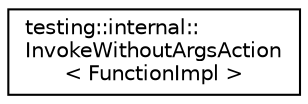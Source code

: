 digraph "Иерархия классов. Графический вид."
{
 // LATEX_PDF_SIZE
  edge [fontname="Helvetica",fontsize="10",labelfontname="Helvetica",labelfontsize="10"];
  node [fontname="Helvetica",fontsize="10",shape=record];
  rankdir="LR";
  Node0 [label="testing::internal::\lInvokeWithoutArgsAction\l\< FunctionImpl \>",height=0.2,width=0.4,color="black", fillcolor="white", style="filled",URL="$structtesting_1_1internal_1_1InvokeWithoutArgsAction.html",tooltip=" "];
}
